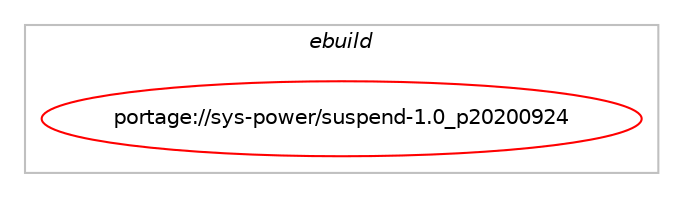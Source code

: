 digraph prolog {

# *************
# Graph options
# *************

newrank=true;
concentrate=true;
compound=true;
graph [rankdir=LR,fontname=Helvetica,fontsize=10,ranksep=1.5];#, ranksep=2.5, nodesep=0.2];
edge  [arrowhead=vee];
node  [fontname=Helvetica,fontsize=10];

# **********
# The ebuild
# **********

subgraph cluster_leftcol {
color=gray;
label=<<i>ebuild</i>>;
id [label="portage://sys-power/suspend-1.0_p20200924", color=red, width=4, href="../sys-power/suspend-1.0_p20200924.svg"];
}

# ****************
# The dependencies
# ****************

subgraph cluster_midcol {
color=gray;
label=<<i>dependencies</i>>;
subgraph cluster_compile {
fillcolor="#eeeeee";
style=filled;
label=<<i>compile</i>>;
# *** BEGIN UNKNOWN DEPENDENCY TYPE (TODO) ***
# id -> equal(use_conditional_group(positive,crypt,portage://sys-power/suspend-1.0_p20200924,[package_dependency(portage://sys-power/suspend-1.0_p20200924,install,no,dev-libs,libgcrypt,greaterequal,[1.6.3,,,1.6.3],[slot(0)],[use(enable(static-libs),none)]),package_dependency(portage://sys-power/suspend-1.0_p20200924,install,no,dev-libs,libgpg-error,none,[,,],[],[use(enable(static-libs),none)])]))
# *** END UNKNOWN DEPENDENCY TYPE (TODO) ***

# *** BEGIN UNKNOWN DEPENDENCY TYPE (TODO) ***
# id -> equal(use_conditional_group(positive,lzo,portage://sys-power/suspend-1.0_p20200924,[package_dependency(portage://sys-power/suspend-1.0_p20200924,install,no,dev-libs,lzo,greaterequal,[2,,,2],[],[use(enable(static-libs),none)])]))
# *** END UNKNOWN DEPENDENCY TYPE (TODO) ***

# *** BEGIN UNKNOWN DEPENDENCY TYPE (TODO) ***
# id -> equal(package_dependency(portage://sys-power/suspend-1.0_p20200924,install,no,dev-libs,libx86,none,[,,],[],[]))
# *** END UNKNOWN DEPENDENCY TYPE (TODO) ***

# *** BEGIN UNKNOWN DEPENDENCY TYPE (TODO) ***
# id -> equal(package_dependency(portage://sys-power/suspend-1.0_p20200924,install,no,sys-apps,pciutils,greaterequal,[2.2.4,,,2.2.4],[],[]))
# *** END UNKNOWN DEPENDENCY TYPE (TODO) ***

}
subgraph cluster_compileandrun {
fillcolor="#eeeeee";
style=filled;
label=<<i>compile and run</i>>;
}
subgraph cluster_run {
fillcolor="#eeeeee";
style=filled;
label=<<i>run</i>>;
# *** BEGIN UNKNOWN DEPENDENCY TYPE (TODO) ***
# id -> equal(use_conditional_group(positive,crypt,portage://sys-power/suspend-1.0_p20200924,[package_dependency(portage://sys-power/suspend-1.0_p20200924,run,no,dev-libs,libgcrypt,greaterequal,[1.6.3,,,1.6.3],[slot(0)],[use(enable(static-libs),none)]),package_dependency(portage://sys-power/suspend-1.0_p20200924,run,no,dev-libs,libgpg-error,none,[,,],[],[use(enable(static-libs),none)])]))
# *** END UNKNOWN DEPENDENCY TYPE (TODO) ***

# *** BEGIN UNKNOWN DEPENDENCY TYPE (TODO) ***
# id -> equal(use_conditional_group(positive,lzo,portage://sys-power/suspend-1.0_p20200924,[package_dependency(portage://sys-power/suspend-1.0_p20200924,run,no,dev-libs,lzo,greaterequal,[2,,,2],[],[use(enable(static-libs),none)])]))
# *** END UNKNOWN DEPENDENCY TYPE (TODO) ***

# *** BEGIN UNKNOWN DEPENDENCY TYPE (TODO) ***
# id -> equal(package_dependency(portage://sys-power/suspend-1.0_p20200924,run,no,dev-libs,libx86,none,[,,],[],[]))
# *** END UNKNOWN DEPENDENCY TYPE (TODO) ***

# *** BEGIN UNKNOWN DEPENDENCY TYPE (TODO) ***
# id -> equal(package_dependency(portage://sys-power/suspend-1.0_p20200924,run,no,sys-apps,pciutils,greaterequal,[2.2.4,,,2.2.4],[],[]))
# *** END UNKNOWN DEPENDENCY TYPE (TODO) ***

}
}

# **************
# The candidates
# **************

subgraph cluster_choices {
rank=same;
color=gray;
label=<<i>candidates</i>>;

}

}
